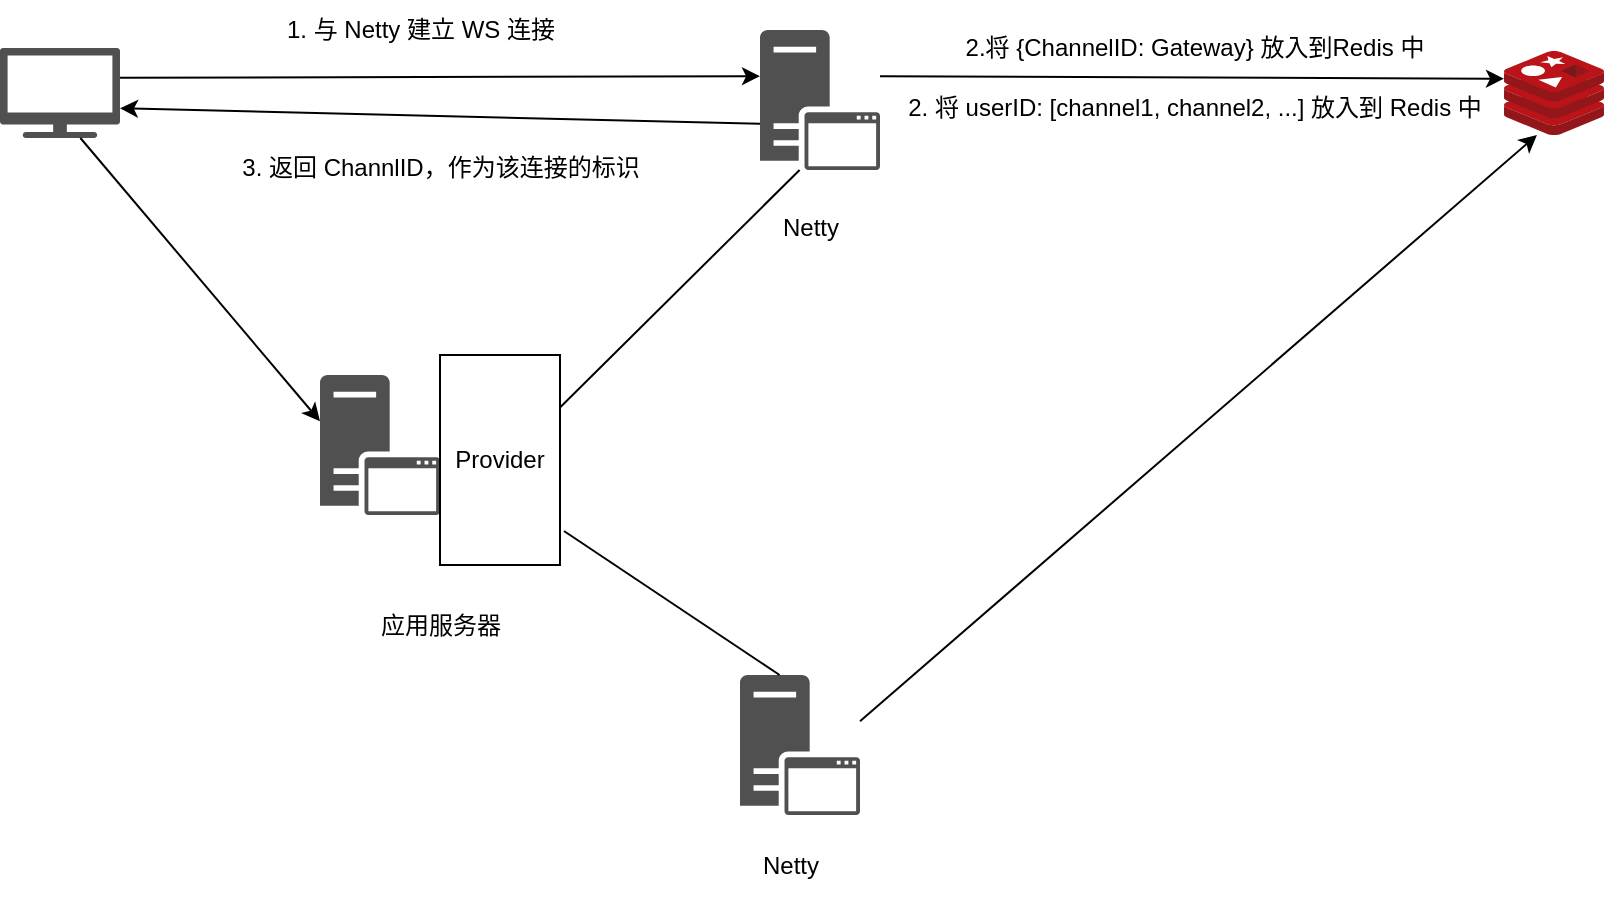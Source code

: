 <mxfile version="22.1.11" type="device">
  <diagram name="第 1 页" id="ypxzJgjApbNqddavya6D">
    <mxGraphModel dx="1158" dy="1896" grid="1" gridSize="10" guides="1" tooltips="1" connect="1" arrows="1" fold="1" page="1" pageScale="1" pageWidth="827" pageHeight="1169" math="0" shadow="0">
      <root>
        <mxCell id="0" />
        <mxCell id="1" parent="0" />
        <mxCell id="bXLIL-4T1kPuAxH4YukT-2" value="" style="sketch=0;pointerEvents=1;shadow=0;dashed=0;html=1;strokeColor=none;fillColor=#505050;labelPosition=center;verticalLabelPosition=bottom;verticalAlign=top;outlineConnect=0;align=center;shape=mxgraph.office.servers.application_server;points=[[0,0.33,0,0,0],[0,0.67,0,0,0],[0.33,0,0,0,0],[0.33,1,0,0,0],[0.67,0,0,0,0],[0.67,1,0,0,0],[1,0.33,0,0,0],[1,0.67,0,0,0]];" vertex="1" parent="1">
          <mxGeometry x="185" y="-932.5" width="60" height="70" as="geometry" />
        </mxCell>
        <mxCell id="bXLIL-4T1kPuAxH4YukT-4" value="" style="sketch=0;pointerEvents=1;shadow=0;dashed=0;html=1;strokeColor=none;fillColor=#505050;labelPosition=center;verticalLabelPosition=bottom;verticalAlign=top;outlineConnect=0;align=center;shape=mxgraph.office.devices.tv;points=[[0,0.33,0,0,0],[0,0.67,0,0,0],[0.33,0,0,0,0],[0.33,1,0,0,0],[0.67,0,0,0,0],[0.67,1,0,0,0],[1,0.33,0,0,0],[1,0.67,0,0,0]];" vertex="1" parent="1">
          <mxGeometry x="25" y="-1096" width="60" height="45" as="geometry" />
        </mxCell>
        <mxCell id="bXLIL-4T1kPuAxH4YukT-5" value="" style="sketch=0;pointerEvents=1;shadow=0;dashed=0;html=1;strokeColor=none;fillColor=#505050;labelPosition=center;verticalLabelPosition=bottom;verticalAlign=top;outlineConnect=0;align=center;shape=mxgraph.office.servers.application_server;points=[[0,0.33,0,0,0],[0,0.67,0,0,0],[0.33,0,0,0,0],[0.33,1,0,0,0],[0.67,0,0,0,0],[0.67,1,0,0,0],[1,0.33,0,0,0],[1,0.67,0,0,0]];" vertex="1" parent="1">
          <mxGeometry x="395" y="-782.5" width="60" height="70" as="geometry" />
        </mxCell>
        <mxCell id="bXLIL-4T1kPuAxH4YukT-6" value="" style="image;sketch=0;aspect=fixed;html=1;points=[[0,0.33,0,0,0],[0,0.67,0,0,0],[0.33,0,0,0,0],[0.33,1,0,0,0],[0.67,0,0,0,0],[0.67,1,0,0,0],[1,0.33,0,0,0],[1,0.67,0,0,0]];align=center;fontSize=12;image=img/lib/mscae/Cache_Redis_Product.svg;" vertex="1" parent="1">
          <mxGeometry x="777" y="-1094.5" width="50" height="42" as="geometry" />
        </mxCell>
        <mxCell id="bXLIL-4T1kPuAxH4YukT-8" value="1. 与 Netty 建立 WS 连接" style="text;html=1;align=center;verticalAlign=middle;resizable=0;points=[];autosize=1;strokeColor=none;fillColor=none;rotation=0;" vertex="1" parent="1">
          <mxGeometry x="155" y="-1120" width="160" height="30" as="geometry" />
        </mxCell>
        <mxCell id="bXLIL-4T1kPuAxH4YukT-10" value="2.将 {ChannelID: Gateway} 放入到Redis 中" style="text;html=1;align=center;verticalAlign=middle;resizable=0;points=[];autosize=1;strokeColor=none;fillColor=none;rotation=0;" vertex="1" parent="1">
          <mxGeometry x="497" y="-1111" width="250" height="30" as="geometry" />
        </mxCell>
        <mxCell id="bXLIL-4T1kPuAxH4YukT-12" value="3. 返回 ChannlID，作为该连接的标识" style="text;html=1;align=center;verticalAlign=middle;resizable=0;points=[];autosize=1;strokeColor=none;fillColor=none;rotation=0;" vertex="1" parent="1">
          <mxGeometry x="135" y="-1051" width="220" height="30" as="geometry" />
        </mxCell>
        <mxCell id="bXLIL-4T1kPuAxH4YukT-13" value="" style="sketch=0;pointerEvents=1;shadow=0;dashed=0;html=1;strokeColor=none;fillColor=#505050;labelPosition=center;verticalLabelPosition=bottom;verticalAlign=top;outlineConnect=0;align=center;shape=mxgraph.office.servers.application_server;points=[[0,0.33,0,0,0],[0,0.67,0,0,0],[0.33,0,0,0,0],[0.33,1,0,0,0],[0.67,0,0,0,0],[0.67,1,0,0,0],[1,0.33,0,0,0],[1,0.67,0,0,0]];" vertex="1" parent="1">
          <mxGeometry x="405" y="-1105" width="60" height="70" as="geometry" />
        </mxCell>
        <mxCell id="bXLIL-4T1kPuAxH4YukT-18" style="rounded=0;orthogonalLoop=1;jettySize=auto;html=1;exitX=1;exitY=0.33;exitDx=0;exitDy=0;exitPerimeter=0;entryX=0;entryY=0.33;entryDx=0;entryDy=0;entryPerimeter=0;" edge="1" parent="1" source="bXLIL-4T1kPuAxH4YukT-4" target="bXLIL-4T1kPuAxH4YukT-13">
          <mxGeometry relative="1" as="geometry" />
        </mxCell>
        <mxCell id="bXLIL-4T1kPuAxH4YukT-19" style="rounded=0;orthogonalLoop=1;jettySize=auto;html=1;exitX=0;exitY=0.67;exitDx=0;exitDy=0;exitPerimeter=0;entryX=1;entryY=0.67;entryDx=0;entryDy=0;entryPerimeter=0;" edge="1" parent="1" source="bXLIL-4T1kPuAxH4YukT-13" target="bXLIL-4T1kPuAxH4YukT-4">
          <mxGeometry relative="1" as="geometry" />
        </mxCell>
        <mxCell id="bXLIL-4T1kPuAxH4YukT-20" style="rounded=0;orthogonalLoop=1;jettySize=auto;html=1;exitX=1;exitY=0.33;exitDx=0;exitDy=0;exitPerimeter=0;entryX=0;entryY=0.33;entryDx=0;entryDy=0;entryPerimeter=0;" edge="1" parent="1" source="bXLIL-4T1kPuAxH4YukT-13" target="bXLIL-4T1kPuAxH4YukT-6">
          <mxGeometry relative="1" as="geometry" />
        </mxCell>
        <mxCell id="bXLIL-4T1kPuAxH4YukT-22" style="rounded=0;orthogonalLoop=1;jettySize=auto;html=1;entryX=0.33;entryY=1;entryDx=0;entryDy=0;entryPerimeter=0;endArrow=none;endFill=0;exitX=1;exitY=0.25;exitDx=0;exitDy=0;" edge="1" parent="1" source="bXLIL-4T1kPuAxH4YukT-32" target="bXLIL-4T1kPuAxH4YukT-13">
          <mxGeometry relative="1" as="geometry">
            <mxPoint x="295" y="-912.5" as="sourcePoint" />
          </mxGeometry>
        </mxCell>
        <mxCell id="bXLIL-4T1kPuAxH4YukT-23" style="rounded=0;orthogonalLoop=1;jettySize=auto;html=1;entryX=0.33;entryY=0;entryDx=0;entryDy=0;entryPerimeter=0;endArrow=none;endFill=0;exitX=1.033;exitY=0.838;exitDx=0;exitDy=0;exitPerimeter=0;" edge="1" parent="1" source="bXLIL-4T1kPuAxH4YukT-32" target="bXLIL-4T1kPuAxH4YukT-5">
          <mxGeometry relative="1" as="geometry">
            <mxPoint x="285" y="-872.5" as="sourcePoint" />
          </mxGeometry>
        </mxCell>
        <mxCell id="bXLIL-4T1kPuAxH4YukT-24" style="rounded=0;orthogonalLoop=1;jettySize=auto;html=1;exitX=1;exitY=0.33;exitDx=0;exitDy=0;exitPerimeter=0;entryX=0.33;entryY=1;entryDx=0;entryDy=0;entryPerimeter=0;" edge="1" parent="1" source="bXLIL-4T1kPuAxH4YukT-5" target="bXLIL-4T1kPuAxH4YukT-6">
          <mxGeometry relative="1" as="geometry" />
        </mxCell>
        <mxCell id="bXLIL-4T1kPuAxH4YukT-25" style="rounded=0;orthogonalLoop=1;jettySize=auto;html=1;exitX=0.67;exitY=1;exitDx=0;exitDy=0;exitPerimeter=0;entryX=0;entryY=0.33;entryDx=0;entryDy=0;entryPerimeter=0;" edge="1" parent="1" source="bXLIL-4T1kPuAxH4YukT-4" target="bXLIL-4T1kPuAxH4YukT-2">
          <mxGeometry relative="1" as="geometry" />
        </mxCell>
        <mxCell id="bXLIL-4T1kPuAxH4YukT-28" value="应用服务器" style="text;html=1;align=center;verticalAlign=middle;resizable=0;points=[];autosize=1;strokeColor=none;fillColor=none;" vertex="1" parent="1">
          <mxGeometry x="205" y="-822.5" width="80" height="30" as="geometry" />
        </mxCell>
        <mxCell id="bXLIL-4T1kPuAxH4YukT-29" value="Netty" style="text;html=1;align=center;verticalAlign=middle;resizable=0;points=[];autosize=1;strokeColor=none;fillColor=none;" vertex="1" parent="1">
          <mxGeometry x="405" y="-1021" width="50" height="30" as="geometry" />
        </mxCell>
        <mxCell id="bXLIL-4T1kPuAxH4YukT-30" value="Netty" style="text;html=1;align=center;verticalAlign=middle;resizable=0;points=[];autosize=1;strokeColor=none;fillColor=none;" vertex="1" parent="1">
          <mxGeometry x="395" y="-702.5" width="50" height="30" as="geometry" />
        </mxCell>
        <mxCell id="bXLIL-4T1kPuAxH4YukT-31" value="2. 将 userID: [channel1, channel2, ...] 放入到 Redis 中" style="text;html=1;align=center;verticalAlign=middle;resizable=0;points=[];autosize=1;strokeColor=none;fillColor=none;" vertex="1" parent="1">
          <mxGeometry x="467" y="-1081" width="310" height="30" as="geometry" />
        </mxCell>
        <mxCell id="bXLIL-4T1kPuAxH4YukT-32" value="Provider" style="rounded=0;whiteSpace=wrap;html=1;" vertex="1" parent="1">
          <mxGeometry x="245" y="-942.5" width="60" height="105" as="geometry" />
        </mxCell>
      </root>
    </mxGraphModel>
  </diagram>
</mxfile>
